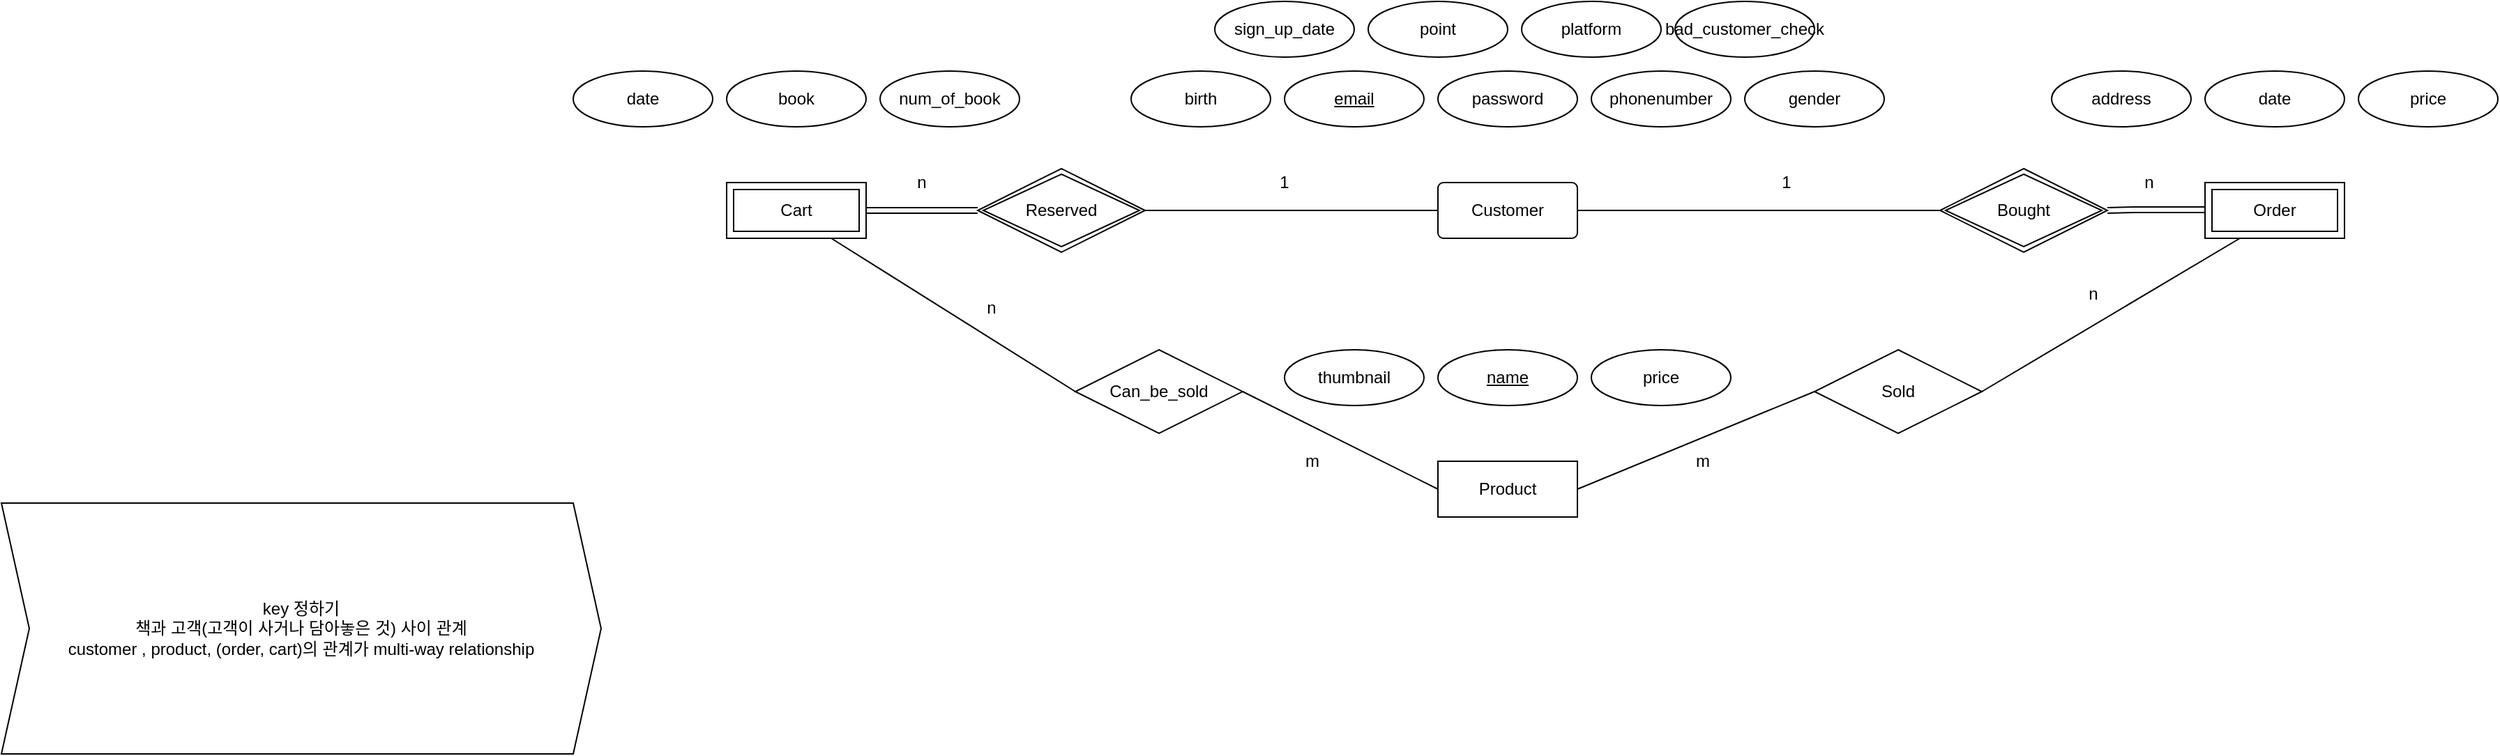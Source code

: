 <mxfile version="14.5.4" type="github">
  <diagram id="R2lEEEUBdFMjLlhIrx00" name="Page-1">
    <mxGraphModel dx="3122" dy="794" grid="1" gridSize="10" guides="1" tooltips="1" connect="1" arrows="1" fold="1" page="1" pageScale="1" pageWidth="850" pageHeight="1100" math="0" shadow="0" extFonts="Permanent Marker^https://fonts.googleapis.com/css?family=Permanent+Marker">
      <root>
        <mxCell id="0" />
        <mxCell id="1" parent="0" />
        <mxCell id="TV2nKvwLbIbf3X-oH7Zf-14" value="Sold" style="shape=rhombus;perimeter=rhombusPerimeter;whiteSpace=wrap;html=1;align=center;" parent="1" vertex="1">
          <mxGeometry x="440" y="320" width="120" height="60" as="geometry" />
        </mxCell>
        <mxCell id="TV2nKvwLbIbf3X-oH7Zf-17" value="Customer" style="rounded=1;arcSize=10;whiteSpace=wrap;html=1;align=center;" parent="1" vertex="1">
          <mxGeometry x="170" y="200" width="100" height="40" as="geometry" />
        </mxCell>
        <mxCell id="TV2nKvwLbIbf3X-oH7Zf-19" value="sign_up_date" style="ellipse;whiteSpace=wrap;html=1;align=center;" parent="1" vertex="1">
          <mxGeometry x="10" y="70" width="100" height="40" as="geometry" />
        </mxCell>
        <mxCell id="TV2nKvwLbIbf3X-oH7Zf-20" value="birth" style="ellipse;whiteSpace=wrap;html=1;align=center;" parent="1" vertex="1">
          <mxGeometry x="-50" y="120" width="100" height="40" as="geometry" />
        </mxCell>
        <mxCell id="TV2nKvwLbIbf3X-oH7Zf-21" value="gender" style="ellipse;whiteSpace=wrap;html=1;align=center;" parent="1" vertex="1">
          <mxGeometry x="390" y="120" width="100" height="40" as="geometry" />
        </mxCell>
        <mxCell id="TV2nKvwLbIbf3X-oH7Zf-22" value="phonenumber" style="ellipse;whiteSpace=wrap;html=1;align=center;" parent="1" vertex="1">
          <mxGeometry x="280" y="120" width="100" height="40" as="geometry" />
        </mxCell>
        <mxCell id="TV2nKvwLbIbf3X-oH7Zf-23" value="password" style="ellipse;whiteSpace=wrap;html=1;align=center;" parent="1" vertex="1">
          <mxGeometry x="170" y="120" width="100" height="40" as="geometry" />
        </mxCell>
        <mxCell id="TV2nKvwLbIbf3X-oH7Zf-27" value="point" style="ellipse;whiteSpace=wrap;html=1;align=center;" parent="1" vertex="1">
          <mxGeometry x="120" y="70" width="100" height="40" as="geometry" />
        </mxCell>
        <mxCell id="TV2nKvwLbIbf3X-oH7Zf-28" value="platform" style="ellipse;whiteSpace=wrap;html=1;align=center;" parent="1" vertex="1">
          <mxGeometry x="230" y="70" width="100" height="40" as="geometry" />
        </mxCell>
        <mxCell id="TV2nKvwLbIbf3X-oH7Zf-29" value="bad_customer_check" style="ellipse;whiteSpace=wrap;html=1;align=center;" parent="1" vertex="1">
          <mxGeometry x="340" y="70" width="100" height="40" as="geometry" />
        </mxCell>
        <mxCell id="TV2nKvwLbIbf3X-oH7Zf-36" value="" style="endArrow=none;html=1;entryX=0;entryY=0.5;entryDx=0;entryDy=0;exitX=1;exitY=0.5;exitDx=0;exitDy=0;" parent="1" source="TV2nKvwLbIbf3X-oH7Zf-17" edge="1" target="yr5uUNzKP3yAN2w8F4b3-3">
          <mxGeometry width="50" height="50" relative="1" as="geometry">
            <mxPoint x="420" y="510" as="sourcePoint" />
            <mxPoint x="520" y="220" as="targetPoint" />
          </mxGeometry>
        </mxCell>
        <mxCell id="TV2nKvwLbIbf3X-oH7Zf-38" value="Reserved" style="shape=rhombus;double=1;perimeter=rhombusPerimeter;whiteSpace=wrap;html=1;align=center;" parent="1" vertex="1">
          <mxGeometry x="-160" y="190" width="120" height="60" as="geometry" />
        </mxCell>
        <mxCell id="TV2nKvwLbIbf3X-oH7Zf-39" value="Cart" style="shape=ext;margin=3;double=1;whiteSpace=wrap;html=1;align=center;" parent="1" vertex="1">
          <mxGeometry x="-340" y="200" width="100" height="40" as="geometry" />
        </mxCell>
        <mxCell id="TV2nKvwLbIbf3X-oH7Zf-43" value="" style="shape=link;html=1;exitX=1;exitY=0.5;exitDx=0;exitDy=0;entryX=0;entryY=0.5;entryDx=0;entryDy=0;" parent="1" source="TV2nKvwLbIbf3X-oH7Zf-39" target="TV2nKvwLbIbf3X-oH7Zf-38" edge="1">
          <mxGeometry width="100" relative="1" as="geometry">
            <mxPoint x="-110" y="480" as="sourcePoint" />
            <mxPoint x="-10" y="480" as="targetPoint" />
          </mxGeometry>
        </mxCell>
        <mxCell id="TV2nKvwLbIbf3X-oH7Zf-44" value="" style="endArrow=none;html=1;exitX=1;exitY=0.5;exitDx=0;exitDy=0;entryX=0;entryY=0.5;entryDx=0;entryDy=0;" parent="1" source="TV2nKvwLbIbf3X-oH7Zf-38" target="TV2nKvwLbIbf3X-oH7Zf-17" edge="1">
          <mxGeometry width="50" height="50" relative="1" as="geometry">
            <mxPoint x="90" y="510" as="sourcePoint" />
            <mxPoint x="140" y="460" as="targetPoint" />
          </mxGeometry>
        </mxCell>
        <mxCell id="TV2nKvwLbIbf3X-oH7Zf-47" value="book" style="ellipse;whiteSpace=wrap;html=1;align=center;" parent="1" vertex="1">
          <mxGeometry x="-340" y="120" width="100" height="40" as="geometry" />
        </mxCell>
        <mxCell id="TV2nKvwLbIbf3X-oH7Zf-48" value="date" style="ellipse;whiteSpace=wrap;html=1;align=center;" parent="1" vertex="1">
          <mxGeometry x="-450" y="120" width="100" height="40" as="geometry" />
        </mxCell>
        <mxCell id="TV2nKvwLbIbf3X-oH7Zf-49" value="num_of_book" style="ellipse;whiteSpace=wrap;html=1;align=center;" parent="1" vertex="1">
          <mxGeometry x="-230" y="120" width="100" height="40" as="geometry" />
        </mxCell>
        <mxCell id="TV2nKvwLbIbf3X-oH7Zf-51" value="address" style="ellipse;whiteSpace=wrap;html=1;align=center;" parent="1" vertex="1">
          <mxGeometry x="610" y="120" width="100" height="40" as="geometry" />
        </mxCell>
        <mxCell id="TV2nKvwLbIbf3X-oH7Zf-52" value="date" style="ellipse;whiteSpace=wrap;html=1;align=center;" parent="1" vertex="1">
          <mxGeometry x="720" y="120" width="100" height="40" as="geometry" />
        </mxCell>
        <mxCell id="TV2nKvwLbIbf3X-oH7Zf-54" value="price" style="ellipse;whiteSpace=wrap;html=1;align=center;" parent="1" vertex="1">
          <mxGeometry x="830" y="120" width="100" height="40" as="geometry" />
        </mxCell>
        <mxCell id="TV2nKvwLbIbf3X-oH7Zf-56" value="key 정하기&lt;br&gt;책과 고객(고객이 사거나 담아놓은 것) 사이 관계&lt;br&gt;customer , product, (order, cart)의 관계가 multi-way relationship" style="shape=step;perimeter=stepPerimeter;whiteSpace=wrap;html=1;fixedSize=1;" parent="1" vertex="1">
          <mxGeometry x="-860" y="430" width="430" height="180" as="geometry" />
        </mxCell>
        <mxCell id="yr5uUNzKP3yAN2w8F4b3-1" value="Product" style="whiteSpace=wrap;html=1;align=center;" parent="1" vertex="1">
          <mxGeometry x="170" y="400" width="100" height="40" as="geometry" />
        </mxCell>
        <mxCell id="yr5uUNzKP3yAN2w8F4b3-3" value="Bought" style="shape=rhombus;double=1;perimeter=rhombusPerimeter;whiteSpace=wrap;html=1;align=center;" parent="1" vertex="1">
          <mxGeometry x="530" y="190" width="120" height="60" as="geometry" />
        </mxCell>
        <mxCell id="yr5uUNzKP3yAN2w8F4b3-4" value="Order" style="shape=ext;margin=3;double=1;whiteSpace=wrap;html=1;align=center;" parent="1" vertex="1">
          <mxGeometry x="720" y="200" width="100" height="40" as="geometry" />
        </mxCell>
        <mxCell id="yr5uUNzKP3yAN2w8F4b3-5" value="" style="shape=link;html=1;exitX=1;exitY=0.5;exitDx=0;exitDy=0;" parent="1" source="yr5uUNzKP3yAN2w8F4b3-3" edge="1">
          <mxGeometry width="100" relative="1" as="geometry">
            <mxPoint x="660" y="220" as="sourcePoint" />
            <mxPoint x="720" y="219.5" as="targetPoint" />
            <Array as="points">
              <mxPoint x="670" y="219.5" />
            </Array>
          </mxGeometry>
        </mxCell>
        <mxCell id="yr5uUNzKP3yAN2w8F4b3-6" value="" style="endArrow=none;html=1;exitX=1;exitY=0.5;exitDx=0;exitDy=0;entryX=0;entryY=0.5;entryDx=0;entryDy=0;" parent="1" source="yr5uUNzKP3yAN2w8F4b3-1" target="TV2nKvwLbIbf3X-oH7Zf-14" edge="1">
          <mxGeometry width="50" height="50" relative="1" as="geometry">
            <mxPoint x="390" y="330" as="sourcePoint" />
            <mxPoint x="440" y="280" as="targetPoint" />
          </mxGeometry>
        </mxCell>
        <mxCell id="yr5uUNzKP3yAN2w8F4b3-7" value="" style="endArrow=none;html=1;entryX=0.25;entryY=1;entryDx=0;entryDy=0;exitX=1;exitY=0.5;exitDx=0;exitDy=0;" parent="1" source="TV2nKvwLbIbf3X-oH7Zf-14" target="yr5uUNzKP3yAN2w8F4b3-4" edge="1">
          <mxGeometry width="50" height="50" relative="1" as="geometry">
            <mxPoint x="390" y="330" as="sourcePoint" />
            <mxPoint x="440" y="280" as="targetPoint" />
          </mxGeometry>
        </mxCell>
        <mxCell id="yr5uUNzKP3yAN2w8F4b3-9" value="price" style="ellipse;whiteSpace=wrap;html=1;align=center;" parent="1" vertex="1">
          <mxGeometry x="280" y="320" width="100" height="40" as="geometry" />
        </mxCell>
        <mxCell id="yr5uUNzKP3yAN2w8F4b3-12" value="thumbnail" style="ellipse;whiteSpace=wrap;html=1;align=center;" parent="1" vertex="1">
          <mxGeometry x="60" y="320" width="100" height="40" as="geometry" />
        </mxCell>
        <mxCell id="yr5uUNzKP3yAN2w8F4b3-13" value="Can_be_sold" style="shape=rhombus;perimeter=rhombusPerimeter;whiteSpace=wrap;html=1;align=center;" parent="1" vertex="1">
          <mxGeometry x="-90" y="320" width="120" height="60" as="geometry" />
        </mxCell>
        <mxCell id="yr5uUNzKP3yAN2w8F4b3-14" value="" style="endArrow=none;html=1;exitX=0.75;exitY=1;exitDx=0;exitDy=0;entryX=0;entryY=0.5;entryDx=0;entryDy=0;" parent="1" source="TV2nKvwLbIbf3X-oH7Zf-39" target="yr5uUNzKP3yAN2w8F4b3-13" edge="1">
          <mxGeometry width="50" height="50" relative="1" as="geometry">
            <mxPoint x="-300" y="290" as="sourcePoint" />
            <mxPoint x="-100" y="350" as="targetPoint" />
          </mxGeometry>
        </mxCell>
        <mxCell id="yr5uUNzKP3yAN2w8F4b3-15" value="" style="endArrow=none;html=1;exitX=1;exitY=0.5;exitDx=0;exitDy=0;entryX=0;entryY=0.5;entryDx=0;entryDy=0;" parent="1" source="yr5uUNzKP3yAN2w8F4b3-13" target="yr5uUNzKP3yAN2w8F4b3-1" edge="1">
          <mxGeometry width="50" height="50" relative="1" as="geometry">
            <mxPoint x="-20" y="240" as="sourcePoint" />
            <mxPoint x="190" y="240" as="targetPoint" />
          </mxGeometry>
        </mxCell>
        <mxCell id="bOVpF9l6TrOEbxjxQbHQ-3" value="1" style="text;html=1;strokeColor=none;fillColor=none;align=center;verticalAlign=middle;whiteSpace=wrap;rounded=0;" vertex="1" parent="1">
          <mxGeometry x="400" y="190" width="40" height="20" as="geometry" />
        </mxCell>
        <mxCell id="bOVpF9l6TrOEbxjxQbHQ-4" value="n" style="text;html=1;strokeColor=none;fillColor=none;align=center;verticalAlign=middle;whiteSpace=wrap;rounded=0;" vertex="1" parent="1">
          <mxGeometry x="660" y="190" width="40" height="20" as="geometry" />
        </mxCell>
        <mxCell id="bOVpF9l6TrOEbxjxQbHQ-5" value="m" style="text;html=1;strokeColor=none;fillColor=none;align=center;verticalAlign=middle;whiteSpace=wrap;rounded=0;" vertex="1" parent="1">
          <mxGeometry x="340" y="390" width="40" height="20" as="geometry" />
        </mxCell>
        <mxCell id="bOVpF9l6TrOEbxjxQbHQ-6" value="n" style="text;html=1;strokeColor=none;fillColor=none;align=center;verticalAlign=middle;whiteSpace=wrap;rounded=0;" vertex="1" parent="1">
          <mxGeometry x="620" y="270" width="40" height="20" as="geometry" />
        </mxCell>
        <mxCell id="bOVpF9l6TrOEbxjxQbHQ-7" value="m" style="text;html=1;strokeColor=none;fillColor=none;align=center;verticalAlign=middle;whiteSpace=wrap;rounded=0;" vertex="1" parent="1">
          <mxGeometry x="60" y="390" width="40" height="20" as="geometry" />
        </mxCell>
        <mxCell id="bOVpF9l6TrOEbxjxQbHQ-8" value="n" style="text;html=1;strokeColor=none;fillColor=none;align=center;verticalAlign=middle;whiteSpace=wrap;rounded=0;" vertex="1" parent="1">
          <mxGeometry x="-170" y="280" width="40" height="20" as="geometry" />
        </mxCell>
        <mxCell id="bOVpF9l6TrOEbxjxQbHQ-10" style="edgeStyle=orthogonalEdgeStyle;rounded=0;orthogonalLoop=1;jettySize=auto;html=1;exitX=0.5;exitY=1;exitDx=0;exitDy=0;" edge="1" parent="1" source="bOVpF9l6TrOEbxjxQbHQ-7" target="bOVpF9l6TrOEbxjxQbHQ-7">
          <mxGeometry relative="1" as="geometry" />
        </mxCell>
        <mxCell id="bOVpF9l6TrOEbxjxQbHQ-11" value="1" style="text;html=1;strokeColor=none;fillColor=none;align=center;verticalAlign=middle;whiteSpace=wrap;rounded=0;" vertex="1" parent="1">
          <mxGeometry x="40" y="190" width="40" height="20" as="geometry" />
        </mxCell>
        <mxCell id="bOVpF9l6TrOEbxjxQbHQ-12" value="n" style="text;html=1;strokeColor=none;fillColor=none;align=center;verticalAlign=middle;whiteSpace=wrap;rounded=0;" vertex="1" parent="1">
          <mxGeometry x="-220" y="190" width="40" height="20" as="geometry" />
        </mxCell>
        <mxCell id="bOVpF9l6TrOEbxjxQbHQ-14" value="email" style="ellipse;whiteSpace=wrap;html=1;align=center;fontStyle=4;" vertex="1" parent="1">
          <mxGeometry x="60" y="120" width="100" height="40" as="geometry" />
        </mxCell>
        <mxCell id="bOVpF9l6TrOEbxjxQbHQ-17" value="name" style="ellipse;whiteSpace=wrap;html=1;align=center;fontStyle=4;" vertex="1" parent="1">
          <mxGeometry x="170" y="320" width="100" height="40" as="geometry" />
        </mxCell>
      </root>
    </mxGraphModel>
  </diagram>
</mxfile>
